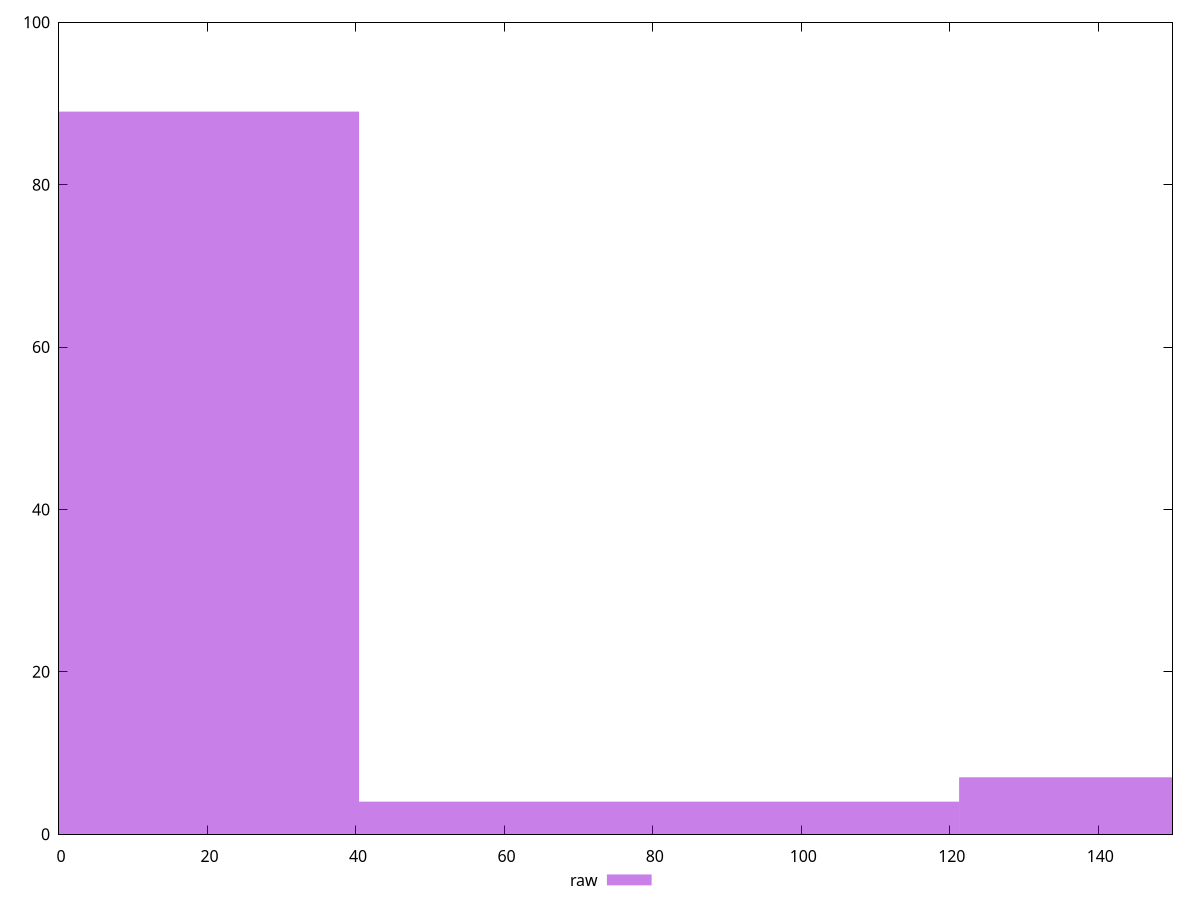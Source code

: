 reset

$raw <<EOF
161.67166153554288 7
0 89
80.83583076777144 4
EOF

set key outside below
set boxwidth 80.83583076777144
set xrange [0:150]
set yrange [0:100]
set trange [0:100]
set style fill transparent solid 0.5 noborder
set terminal svg size 640, 490 enhanced background rgb 'white'
set output "report_00018_2021-02-10T15-25-16.877Z/unminified-css/samples/pages/raw/histogram.svg"

plot $raw title "raw" with boxes

reset
